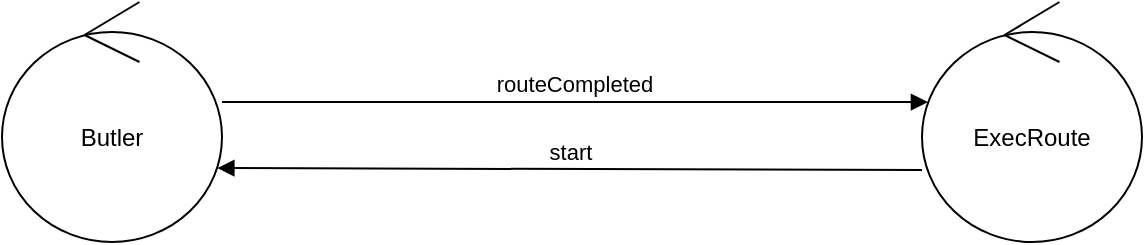 <mxfile version="11.3.0" type="device" pages="1"><diagram id="-foqdZE_3YtImTm1YC_7" name="Page-1"><mxGraphModel dx="712" dy="420" grid="1" gridSize="10" guides="1" tooltips="1" connect="1" arrows="1" fold="1" page="1" pageScale="1" pageWidth="827" pageHeight="1169" math="0" shadow="0"><root><mxCell id="0"/><mxCell id="1" parent="0"/><mxCell id="hbxnjd9780r2a-5UoCa3-1" value="ExecRoute" style="ellipse;shape=umlControl;whiteSpace=wrap;html=1;" vertex="1" parent="1"><mxGeometry x="590" y="210" width="110" height="120" as="geometry"/></mxCell><mxCell id="hbxnjd9780r2a-5UoCa3-2" value="Butler" style="ellipse;shape=umlControl;whiteSpace=wrap;html=1;" vertex="1" parent="1"><mxGeometry x="130" y="210" width="110" height="120" as="geometry"/></mxCell><mxCell id="hbxnjd9780r2a-5UoCa3-4" value="routeCompleted" style="html=1;verticalAlign=bottom;endArrow=block;entryX=0.027;entryY=0.417;entryDx=0;entryDy=0;entryPerimeter=0;" edge="1" parent="1" target="hbxnjd9780r2a-5UoCa3-1"><mxGeometry width="80" relative="1" as="geometry"><mxPoint x="240" y="260" as="sourcePoint"/><mxPoint x="320" y="260" as="targetPoint"/></mxGeometry></mxCell><mxCell id="hbxnjd9780r2a-5UoCa3-5" value="start" style="html=1;verticalAlign=bottom;endArrow=block;exitX=0;exitY=0.7;exitDx=0;exitDy=0;exitPerimeter=0;entryX=0.979;entryY=0.692;entryDx=0;entryDy=0;entryPerimeter=0;" edge="1" parent="1" source="hbxnjd9780r2a-5UoCa3-1" target="hbxnjd9780r2a-5UoCa3-2"><mxGeometry width="80" relative="1" as="geometry"><mxPoint x="237" y="300" as="sourcePoint"/><mxPoint x="350" y="380" as="targetPoint"/></mxGeometry></mxCell></root></mxGraphModel></diagram></mxfile>
